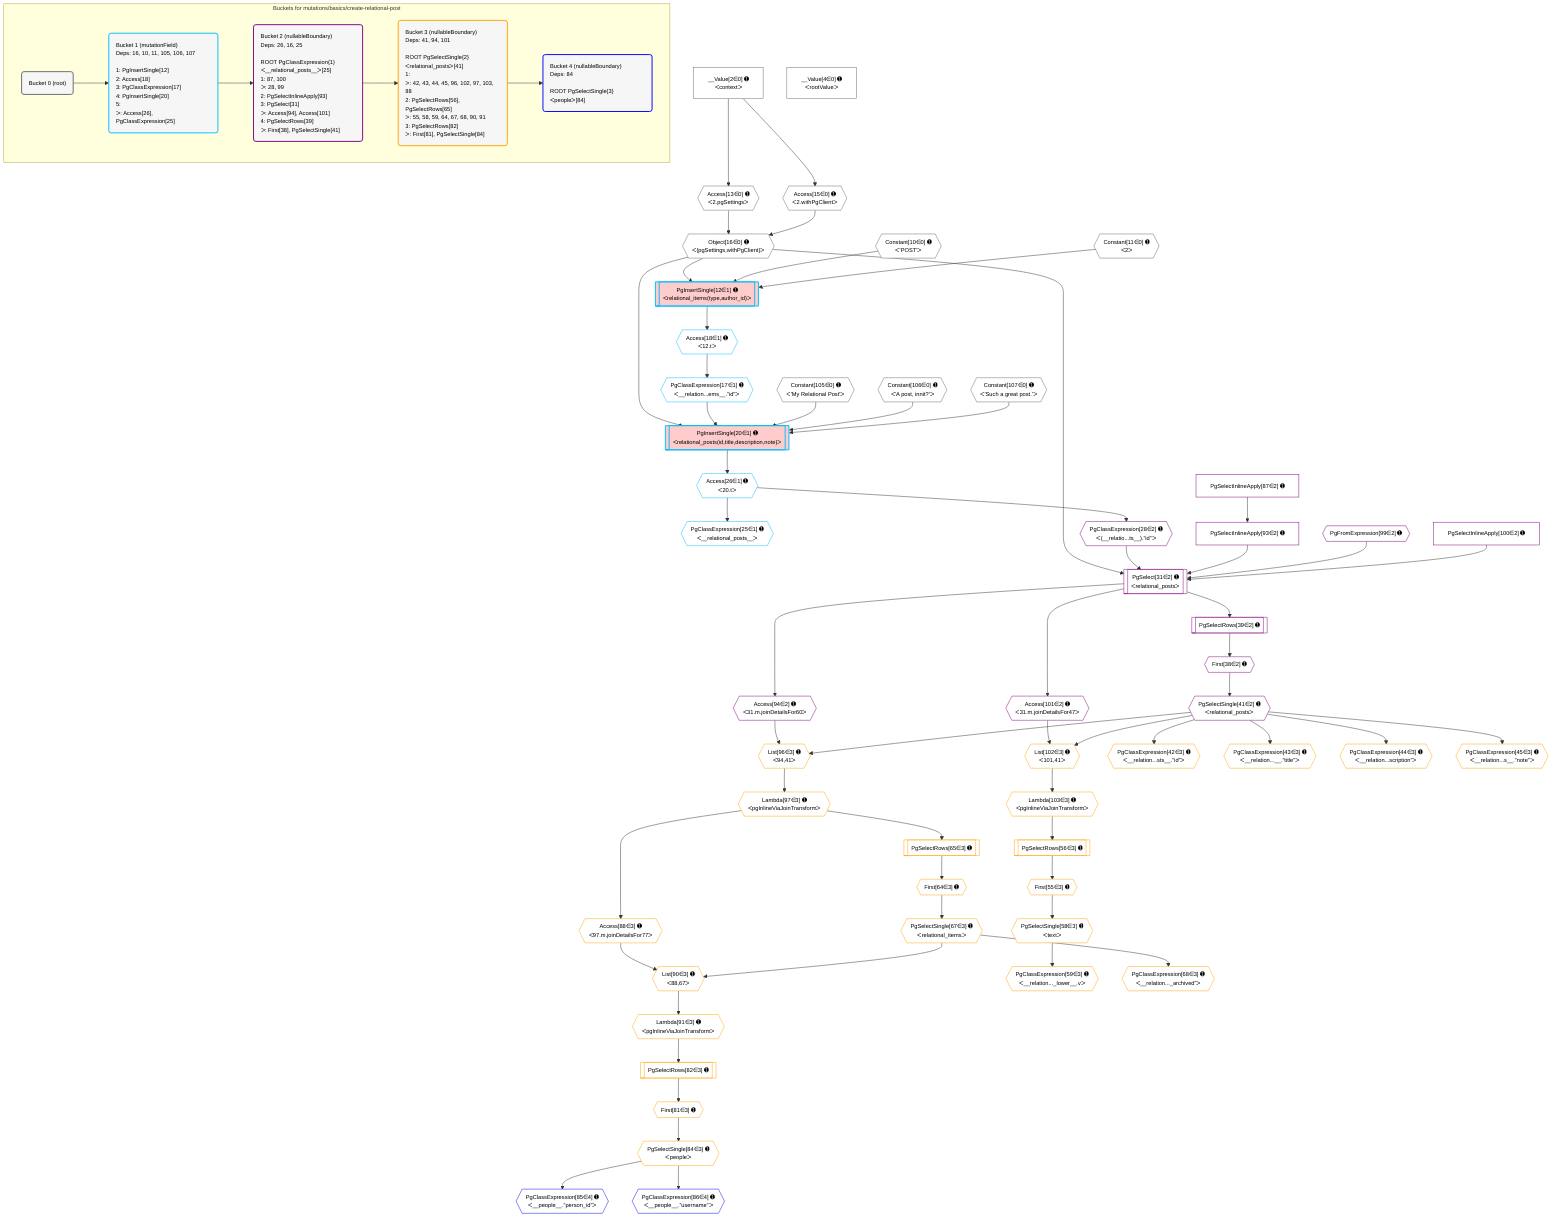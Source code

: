 %%{init: {'themeVariables': { 'fontSize': '12px'}}}%%
graph TD
    classDef path fill:#eee,stroke:#000,color:#000
    classDef plan fill:#fff,stroke-width:1px,color:#000
    classDef itemplan fill:#fff,stroke-width:2px,color:#000
    classDef unbatchedplan fill:#dff,stroke-width:1px,color:#000
    classDef sideeffectplan fill:#fcc,stroke-width:2px,color:#000
    classDef bucket fill:#f6f6f6,color:#000,stroke-width:2px,text-align:left

    subgraph "Buckets for mutations/basics/create-relational-post"
    Bucket0("Bucket 0 (root)"):::bucket
    Bucket1("Bucket 1 (mutationField)<br />Deps: 16, 10, 11, 105, 106, 107<br /><br />1: PgInsertSingle[12]<br />2: Access[18]<br />3: PgClassExpression[17]<br />4: PgInsertSingle[20]<br />5: <br />ᐳ: Access[26], PgClassExpression[25]"):::bucket
    Bucket2("Bucket 2 (nullableBoundary)<br />Deps: 26, 16, 25<br /><br />ROOT PgClassExpression{1}ᐸ__relational_posts__ᐳ[25]<br />1: 87, 100<br />ᐳ: 28, 99<br />2: PgSelectInlineApply[93]<br />3: PgSelect[31]<br />ᐳ: Access[94], Access[101]<br />4: PgSelectRows[39]<br />ᐳ: First[38], PgSelectSingle[41]"):::bucket
    Bucket3("Bucket 3 (nullableBoundary)<br />Deps: 41, 94, 101<br /><br />ROOT PgSelectSingle{2}ᐸrelational_postsᐳ[41]<br />1: <br />ᐳ: 42, 43, 44, 45, 96, 102, 97, 103, 88<br />2: PgSelectRows[56], PgSelectRows[65]<br />ᐳ: 55, 58, 59, 64, 67, 68, 90, 91<br />3: PgSelectRows[82]<br />ᐳ: First[81], PgSelectSingle[84]"):::bucket
    Bucket4("Bucket 4 (nullableBoundary)<br />Deps: 84<br /><br />ROOT PgSelectSingle{3}ᐸpeopleᐳ[84]"):::bucket
    end
    Bucket0 --> Bucket1
    Bucket1 --> Bucket2
    Bucket2 --> Bucket3
    Bucket3 --> Bucket4

    %% plan dependencies
    Object16{{"Object[16∈0] ➊<br />ᐸ{pgSettings,withPgClient}ᐳ"}}:::plan
    Access13{{"Access[13∈0] ➊<br />ᐸ2.pgSettingsᐳ"}}:::plan
    Access15{{"Access[15∈0] ➊<br />ᐸ2.withPgClientᐳ"}}:::plan
    Access13 & Access15 --> Object16
    __Value2["__Value[2∈0] ➊<br />ᐸcontextᐳ"]:::plan
    __Value2 --> Access13
    __Value2 --> Access15
    __Value4["__Value[4∈0] ➊<br />ᐸrootValueᐳ"]:::plan
    Constant10{{"Constant[10∈0] ➊<br />ᐸ'POST'ᐳ"}}:::plan
    Constant11{{"Constant[11∈0] ➊<br />ᐸ2ᐳ"}}:::plan
    Constant105{{"Constant[105∈0] ➊<br />ᐸ'My Relational Post'ᐳ"}}:::plan
    Constant106{{"Constant[106∈0] ➊<br />ᐸ'A post, innit?'ᐳ"}}:::plan
    Constant107{{"Constant[107∈0] ➊<br />ᐸ'Such a great post.'ᐳ"}}:::plan
    PgInsertSingle20[["PgInsertSingle[20∈1] ➊<br />ᐸrelational_posts(id,title,description,note)ᐳ"]]:::sideeffectplan
    PgClassExpression17{{"PgClassExpression[17∈1] ➊<br />ᐸ__relation...ems__.”id”ᐳ"}}:::plan
    Object16 & PgClassExpression17 & Constant105 & Constant106 & Constant107 --> PgInsertSingle20
    PgInsertSingle12[["PgInsertSingle[12∈1] ➊<br />ᐸrelational_items(type,author_id)ᐳ"]]:::sideeffectplan
    Object16 & Constant10 & Constant11 --> PgInsertSingle12
    Access18{{"Access[18∈1] ➊<br />ᐸ12.tᐳ"}}:::plan
    Access18 --> PgClassExpression17
    PgInsertSingle12 --> Access18
    PgClassExpression25{{"PgClassExpression[25∈1] ➊<br />ᐸ__relational_posts__ᐳ"}}:::plan
    Access26{{"Access[26∈1] ➊<br />ᐸ20.tᐳ"}}:::plan
    Access26 --> PgClassExpression25
    PgInsertSingle20 --> Access26
    PgSelect31[["PgSelect[31∈2] ➊<br />ᐸrelational_postsᐳ"]]:::plan
    PgClassExpression28{{"PgClassExpression[28∈2] ➊<br />ᐸ(__relatio...ts__).”id”ᐳ"}}:::plan
    PgSelectInlineApply93["PgSelectInlineApply[93∈2] ➊"]:::plan
    PgFromExpression99{{"PgFromExpression[99∈2] ➊"}}:::plan
    PgSelectInlineApply100["PgSelectInlineApply[100∈2] ➊"]:::plan
    Object16 & PgClassExpression28 & PgSelectInlineApply93 & PgFromExpression99 & PgSelectInlineApply100 --> PgSelect31
    Access26 --> PgClassExpression28
    First38{{"First[38∈2] ➊"}}:::plan
    PgSelectRows39[["PgSelectRows[39∈2] ➊"]]:::plan
    PgSelectRows39 --> First38
    PgSelect31 --> PgSelectRows39
    PgSelectSingle41{{"PgSelectSingle[41∈2] ➊<br />ᐸrelational_postsᐳ"}}:::plan
    First38 --> PgSelectSingle41
    PgSelectInlineApply87["PgSelectInlineApply[87∈2] ➊"]:::plan
    PgSelectInlineApply87 --> PgSelectInlineApply93
    Access94{{"Access[94∈2] ➊<br />ᐸ31.m.joinDetailsFor60ᐳ"}}:::plan
    PgSelect31 --> Access94
    Access101{{"Access[101∈2] ➊<br />ᐸ31.m.joinDetailsFor47ᐳ"}}:::plan
    PgSelect31 --> Access101
    List90{{"List[90∈3] ➊<br />ᐸ88,67ᐳ"}}:::plan
    Access88{{"Access[88∈3] ➊<br />ᐸ97.m.joinDetailsFor77ᐳ"}}:::plan
    PgSelectSingle67{{"PgSelectSingle[67∈3] ➊<br />ᐸrelational_itemsᐳ"}}:::plan
    Access88 & PgSelectSingle67 --> List90
    List96{{"List[96∈3] ➊<br />ᐸ94,41ᐳ"}}:::plan
    Access94 & PgSelectSingle41 --> List96
    List102{{"List[102∈3] ➊<br />ᐸ101,41ᐳ"}}:::plan
    Access101 & PgSelectSingle41 --> List102
    PgClassExpression42{{"PgClassExpression[42∈3] ➊<br />ᐸ__relation...sts__.”id”ᐳ"}}:::plan
    PgSelectSingle41 --> PgClassExpression42
    PgClassExpression43{{"PgClassExpression[43∈3] ➊<br />ᐸ__relation...__.”title”ᐳ"}}:::plan
    PgSelectSingle41 --> PgClassExpression43
    PgClassExpression44{{"PgClassExpression[44∈3] ➊<br />ᐸ__relation...scription”ᐳ"}}:::plan
    PgSelectSingle41 --> PgClassExpression44
    PgClassExpression45{{"PgClassExpression[45∈3] ➊<br />ᐸ__relation...s__.”note”ᐳ"}}:::plan
    PgSelectSingle41 --> PgClassExpression45
    First55{{"First[55∈3] ➊"}}:::plan
    PgSelectRows56[["PgSelectRows[56∈3] ➊"]]:::plan
    PgSelectRows56 --> First55
    Lambda103{{"Lambda[103∈3] ➊<br />ᐸpgInlineViaJoinTransformᐳ"}}:::plan
    Lambda103 --> PgSelectRows56
    PgSelectSingle58{{"PgSelectSingle[58∈3] ➊<br />ᐸtextᐳ"}}:::plan
    First55 --> PgSelectSingle58
    PgClassExpression59{{"PgClassExpression[59∈3] ➊<br />ᐸ__relation..._lower__.vᐳ"}}:::plan
    PgSelectSingle58 --> PgClassExpression59
    First64{{"First[64∈3] ➊"}}:::plan
    PgSelectRows65[["PgSelectRows[65∈3] ➊"]]:::plan
    PgSelectRows65 --> First64
    Lambda97{{"Lambda[97∈3] ➊<br />ᐸpgInlineViaJoinTransformᐳ"}}:::plan
    Lambda97 --> PgSelectRows65
    First64 --> PgSelectSingle67
    PgClassExpression68{{"PgClassExpression[68∈3] ➊<br />ᐸ__relation..._archived”ᐳ"}}:::plan
    PgSelectSingle67 --> PgClassExpression68
    First81{{"First[81∈3] ➊"}}:::plan
    PgSelectRows82[["PgSelectRows[82∈3] ➊"]]:::plan
    PgSelectRows82 --> First81
    Lambda91{{"Lambda[91∈3] ➊<br />ᐸpgInlineViaJoinTransformᐳ"}}:::plan
    Lambda91 --> PgSelectRows82
    PgSelectSingle84{{"PgSelectSingle[84∈3] ➊<br />ᐸpeopleᐳ"}}:::plan
    First81 --> PgSelectSingle84
    Lambda97 --> Access88
    List90 --> Lambda91
    List96 --> Lambda97
    List102 --> Lambda103
    PgClassExpression85{{"PgClassExpression[85∈4] ➊<br />ᐸ__people__.”person_id”ᐳ"}}:::plan
    PgSelectSingle84 --> PgClassExpression85
    PgClassExpression86{{"PgClassExpression[86∈4] ➊<br />ᐸ__people__.”username”ᐳ"}}:::plan
    PgSelectSingle84 --> PgClassExpression86

    %% define steps
    classDef bucket0 stroke:#696969
    class Bucket0,__Value2,__Value4,Constant10,Constant11,Access13,Access15,Object16,Constant105,Constant106,Constant107 bucket0
    classDef bucket1 stroke:#00bfff
    class Bucket1,PgInsertSingle12,PgClassExpression17,Access18,PgInsertSingle20,PgClassExpression25,Access26 bucket1
    classDef bucket2 stroke:#7f007f
    class Bucket2,PgClassExpression28,PgSelect31,First38,PgSelectRows39,PgSelectSingle41,PgSelectInlineApply87,PgSelectInlineApply93,Access94,PgFromExpression99,PgSelectInlineApply100,Access101 bucket2
    classDef bucket3 stroke:#ffa500
    class Bucket3,PgClassExpression42,PgClassExpression43,PgClassExpression44,PgClassExpression45,First55,PgSelectRows56,PgSelectSingle58,PgClassExpression59,First64,PgSelectRows65,PgSelectSingle67,PgClassExpression68,First81,PgSelectRows82,PgSelectSingle84,Access88,List90,Lambda91,List96,Lambda97,List102,Lambda103 bucket3
    classDef bucket4 stroke:#0000ff
    class Bucket4,PgClassExpression85,PgClassExpression86 bucket4